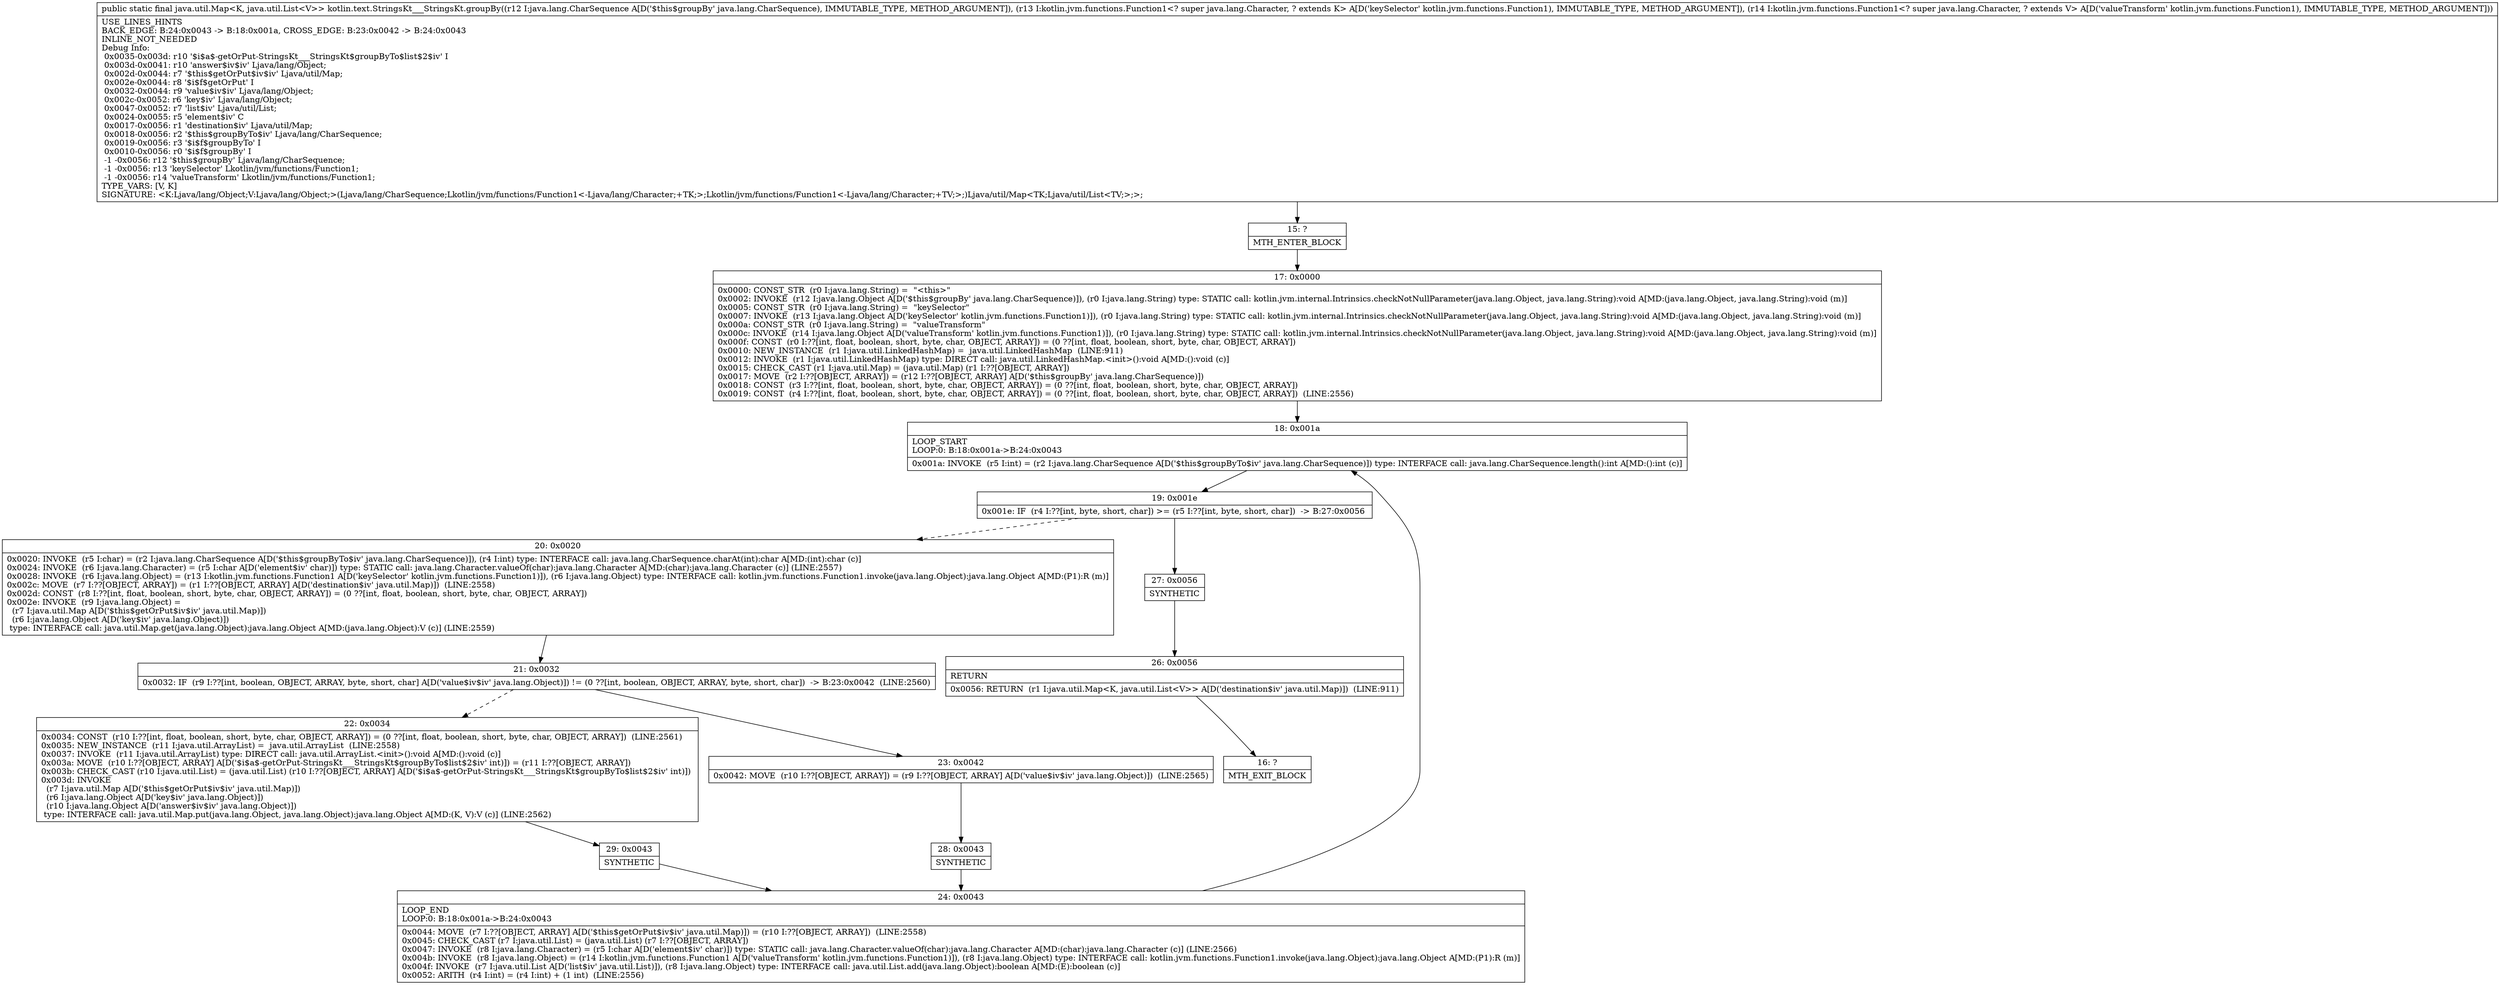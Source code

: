 digraph "CFG forkotlin.text.StringsKt___StringsKt.groupBy(Ljava\/lang\/CharSequence;Lkotlin\/jvm\/functions\/Function1;Lkotlin\/jvm\/functions\/Function1;)Ljava\/util\/Map;" {
Node_15 [shape=record,label="{15\:\ ?|MTH_ENTER_BLOCK\l}"];
Node_17 [shape=record,label="{17\:\ 0x0000|0x0000: CONST_STR  (r0 I:java.lang.String) =  \"\<this\>\" \l0x0002: INVOKE  (r12 I:java.lang.Object A[D('$this$groupBy' java.lang.CharSequence)]), (r0 I:java.lang.String) type: STATIC call: kotlin.jvm.internal.Intrinsics.checkNotNullParameter(java.lang.Object, java.lang.String):void A[MD:(java.lang.Object, java.lang.String):void (m)]\l0x0005: CONST_STR  (r0 I:java.lang.String) =  \"keySelector\" \l0x0007: INVOKE  (r13 I:java.lang.Object A[D('keySelector' kotlin.jvm.functions.Function1)]), (r0 I:java.lang.String) type: STATIC call: kotlin.jvm.internal.Intrinsics.checkNotNullParameter(java.lang.Object, java.lang.String):void A[MD:(java.lang.Object, java.lang.String):void (m)]\l0x000a: CONST_STR  (r0 I:java.lang.String) =  \"valueTransform\" \l0x000c: INVOKE  (r14 I:java.lang.Object A[D('valueTransform' kotlin.jvm.functions.Function1)]), (r0 I:java.lang.String) type: STATIC call: kotlin.jvm.internal.Intrinsics.checkNotNullParameter(java.lang.Object, java.lang.String):void A[MD:(java.lang.Object, java.lang.String):void (m)]\l0x000f: CONST  (r0 I:??[int, float, boolean, short, byte, char, OBJECT, ARRAY]) = (0 ??[int, float, boolean, short, byte, char, OBJECT, ARRAY]) \l0x0010: NEW_INSTANCE  (r1 I:java.util.LinkedHashMap) =  java.util.LinkedHashMap  (LINE:911)\l0x0012: INVOKE  (r1 I:java.util.LinkedHashMap) type: DIRECT call: java.util.LinkedHashMap.\<init\>():void A[MD:():void (c)]\l0x0015: CHECK_CAST (r1 I:java.util.Map) = (java.util.Map) (r1 I:??[OBJECT, ARRAY]) \l0x0017: MOVE  (r2 I:??[OBJECT, ARRAY]) = (r12 I:??[OBJECT, ARRAY] A[D('$this$groupBy' java.lang.CharSequence)]) \l0x0018: CONST  (r3 I:??[int, float, boolean, short, byte, char, OBJECT, ARRAY]) = (0 ??[int, float, boolean, short, byte, char, OBJECT, ARRAY]) \l0x0019: CONST  (r4 I:??[int, float, boolean, short, byte, char, OBJECT, ARRAY]) = (0 ??[int, float, boolean, short, byte, char, OBJECT, ARRAY])  (LINE:2556)\l}"];
Node_18 [shape=record,label="{18\:\ 0x001a|LOOP_START\lLOOP:0: B:18:0x001a\-\>B:24:0x0043\l|0x001a: INVOKE  (r5 I:int) = (r2 I:java.lang.CharSequence A[D('$this$groupByTo$iv' java.lang.CharSequence)]) type: INTERFACE call: java.lang.CharSequence.length():int A[MD:():int (c)]\l}"];
Node_19 [shape=record,label="{19\:\ 0x001e|0x001e: IF  (r4 I:??[int, byte, short, char]) \>= (r5 I:??[int, byte, short, char])  \-\> B:27:0x0056 \l}"];
Node_20 [shape=record,label="{20\:\ 0x0020|0x0020: INVOKE  (r5 I:char) = (r2 I:java.lang.CharSequence A[D('$this$groupByTo$iv' java.lang.CharSequence)]), (r4 I:int) type: INTERFACE call: java.lang.CharSequence.charAt(int):char A[MD:(int):char (c)]\l0x0024: INVOKE  (r6 I:java.lang.Character) = (r5 I:char A[D('element$iv' char)]) type: STATIC call: java.lang.Character.valueOf(char):java.lang.Character A[MD:(char):java.lang.Character (c)] (LINE:2557)\l0x0028: INVOKE  (r6 I:java.lang.Object) = (r13 I:kotlin.jvm.functions.Function1 A[D('keySelector' kotlin.jvm.functions.Function1)]), (r6 I:java.lang.Object) type: INTERFACE call: kotlin.jvm.functions.Function1.invoke(java.lang.Object):java.lang.Object A[MD:(P1):R (m)]\l0x002c: MOVE  (r7 I:??[OBJECT, ARRAY]) = (r1 I:??[OBJECT, ARRAY] A[D('destination$iv' java.util.Map)])  (LINE:2558)\l0x002d: CONST  (r8 I:??[int, float, boolean, short, byte, char, OBJECT, ARRAY]) = (0 ??[int, float, boolean, short, byte, char, OBJECT, ARRAY]) \l0x002e: INVOKE  (r9 I:java.lang.Object) = \l  (r7 I:java.util.Map A[D('$this$getOrPut$iv$iv' java.util.Map)])\l  (r6 I:java.lang.Object A[D('key$iv' java.lang.Object)])\l type: INTERFACE call: java.util.Map.get(java.lang.Object):java.lang.Object A[MD:(java.lang.Object):V (c)] (LINE:2559)\l}"];
Node_21 [shape=record,label="{21\:\ 0x0032|0x0032: IF  (r9 I:??[int, boolean, OBJECT, ARRAY, byte, short, char] A[D('value$iv$iv' java.lang.Object)]) != (0 ??[int, boolean, OBJECT, ARRAY, byte, short, char])  \-\> B:23:0x0042  (LINE:2560)\l}"];
Node_22 [shape=record,label="{22\:\ 0x0034|0x0034: CONST  (r10 I:??[int, float, boolean, short, byte, char, OBJECT, ARRAY]) = (0 ??[int, float, boolean, short, byte, char, OBJECT, ARRAY])  (LINE:2561)\l0x0035: NEW_INSTANCE  (r11 I:java.util.ArrayList) =  java.util.ArrayList  (LINE:2558)\l0x0037: INVOKE  (r11 I:java.util.ArrayList) type: DIRECT call: java.util.ArrayList.\<init\>():void A[MD:():void (c)]\l0x003a: MOVE  (r10 I:??[OBJECT, ARRAY] A[D('$i$a$\-getOrPut\-StringsKt___StringsKt$groupByTo$list$2$iv' int)]) = (r11 I:??[OBJECT, ARRAY]) \l0x003b: CHECK_CAST (r10 I:java.util.List) = (java.util.List) (r10 I:??[OBJECT, ARRAY] A[D('$i$a$\-getOrPut\-StringsKt___StringsKt$groupByTo$list$2$iv' int)]) \l0x003d: INVOKE  \l  (r7 I:java.util.Map A[D('$this$getOrPut$iv$iv' java.util.Map)])\l  (r6 I:java.lang.Object A[D('key$iv' java.lang.Object)])\l  (r10 I:java.lang.Object A[D('answer$iv$iv' java.lang.Object)])\l type: INTERFACE call: java.util.Map.put(java.lang.Object, java.lang.Object):java.lang.Object A[MD:(K, V):V (c)] (LINE:2562)\l}"];
Node_29 [shape=record,label="{29\:\ 0x0043|SYNTHETIC\l}"];
Node_24 [shape=record,label="{24\:\ 0x0043|LOOP_END\lLOOP:0: B:18:0x001a\-\>B:24:0x0043\l|0x0044: MOVE  (r7 I:??[OBJECT, ARRAY] A[D('$this$getOrPut$iv$iv' java.util.Map)]) = (r10 I:??[OBJECT, ARRAY])  (LINE:2558)\l0x0045: CHECK_CAST (r7 I:java.util.List) = (java.util.List) (r7 I:??[OBJECT, ARRAY]) \l0x0047: INVOKE  (r8 I:java.lang.Character) = (r5 I:char A[D('element$iv' char)]) type: STATIC call: java.lang.Character.valueOf(char):java.lang.Character A[MD:(char):java.lang.Character (c)] (LINE:2566)\l0x004b: INVOKE  (r8 I:java.lang.Object) = (r14 I:kotlin.jvm.functions.Function1 A[D('valueTransform' kotlin.jvm.functions.Function1)]), (r8 I:java.lang.Object) type: INTERFACE call: kotlin.jvm.functions.Function1.invoke(java.lang.Object):java.lang.Object A[MD:(P1):R (m)]\l0x004f: INVOKE  (r7 I:java.util.List A[D('list$iv' java.util.List)]), (r8 I:java.lang.Object) type: INTERFACE call: java.util.List.add(java.lang.Object):boolean A[MD:(E):boolean (c)]\l0x0052: ARITH  (r4 I:int) = (r4 I:int) + (1 int)  (LINE:2556)\l}"];
Node_23 [shape=record,label="{23\:\ 0x0042|0x0042: MOVE  (r10 I:??[OBJECT, ARRAY]) = (r9 I:??[OBJECT, ARRAY] A[D('value$iv$iv' java.lang.Object)])  (LINE:2565)\l}"];
Node_28 [shape=record,label="{28\:\ 0x0043|SYNTHETIC\l}"];
Node_27 [shape=record,label="{27\:\ 0x0056|SYNTHETIC\l}"];
Node_26 [shape=record,label="{26\:\ 0x0056|RETURN\l|0x0056: RETURN  (r1 I:java.util.Map\<K, java.util.List\<V\>\> A[D('destination$iv' java.util.Map)])  (LINE:911)\l}"];
Node_16 [shape=record,label="{16\:\ ?|MTH_EXIT_BLOCK\l}"];
MethodNode[shape=record,label="{public static final java.util.Map\<K, java.util.List\<V\>\> kotlin.text.StringsKt___StringsKt.groupBy((r12 I:java.lang.CharSequence A[D('$this$groupBy' java.lang.CharSequence), IMMUTABLE_TYPE, METHOD_ARGUMENT]), (r13 I:kotlin.jvm.functions.Function1\<? super java.lang.Character, ? extends K\> A[D('keySelector' kotlin.jvm.functions.Function1), IMMUTABLE_TYPE, METHOD_ARGUMENT]), (r14 I:kotlin.jvm.functions.Function1\<? super java.lang.Character, ? extends V\> A[D('valueTransform' kotlin.jvm.functions.Function1), IMMUTABLE_TYPE, METHOD_ARGUMENT]))  | USE_LINES_HINTS\lBACK_EDGE: B:24:0x0043 \-\> B:18:0x001a, CROSS_EDGE: B:23:0x0042 \-\> B:24:0x0043\lINLINE_NOT_NEEDED\lDebug Info:\l  0x0035\-0x003d: r10 '$i$a$\-getOrPut\-StringsKt___StringsKt$groupByTo$list$2$iv' I\l  0x003d\-0x0041: r10 'answer$iv$iv' Ljava\/lang\/Object;\l  0x002d\-0x0044: r7 '$this$getOrPut$iv$iv' Ljava\/util\/Map;\l  0x002e\-0x0044: r8 '$i$f$getOrPut' I\l  0x0032\-0x0044: r9 'value$iv$iv' Ljava\/lang\/Object;\l  0x002c\-0x0052: r6 'key$iv' Ljava\/lang\/Object;\l  0x0047\-0x0052: r7 'list$iv' Ljava\/util\/List;\l  0x0024\-0x0055: r5 'element$iv' C\l  0x0017\-0x0056: r1 'destination$iv' Ljava\/util\/Map;\l  0x0018\-0x0056: r2 '$this$groupByTo$iv' Ljava\/lang\/CharSequence;\l  0x0019\-0x0056: r3 '$i$f$groupByTo' I\l  0x0010\-0x0056: r0 '$i$f$groupBy' I\l  \-1 \-0x0056: r12 '$this$groupBy' Ljava\/lang\/CharSequence;\l  \-1 \-0x0056: r13 'keySelector' Lkotlin\/jvm\/functions\/Function1;\l  \-1 \-0x0056: r14 'valueTransform' Lkotlin\/jvm\/functions\/Function1;\lTYPE_VARS: [V, K]\lSIGNATURE: \<K:Ljava\/lang\/Object;V:Ljava\/lang\/Object;\>(Ljava\/lang\/CharSequence;Lkotlin\/jvm\/functions\/Function1\<\-Ljava\/lang\/Character;+TK;\>;Lkotlin\/jvm\/functions\/Function1\<\-Ljava\/lang\/Character;+TV;\>;)Ljava\/util\/Map\<TK;Ljava\/util\/List\<TV;\>;\>;\l}"];
MethodNode -> Node_15;Node_15 -> Node_17;
Node_17 -> Node_18;
Node_18 -> Node_19;
Node_19 -> Node_20[style=dashed];
Node_19 -> Node_27;
Node_20 -> Node_21;
Node_21 -> Node_22[style=dashed];
Node_21 -> Node_23;
Node_22 -> Node_29;
Node_29 -> Node_24;
Node_24 -> Node_18;
Node_23 -> Node_28;
Node_28 -> Node_24;
Node_27 -> Node_26;
Node_26 -> Node_16;
}

